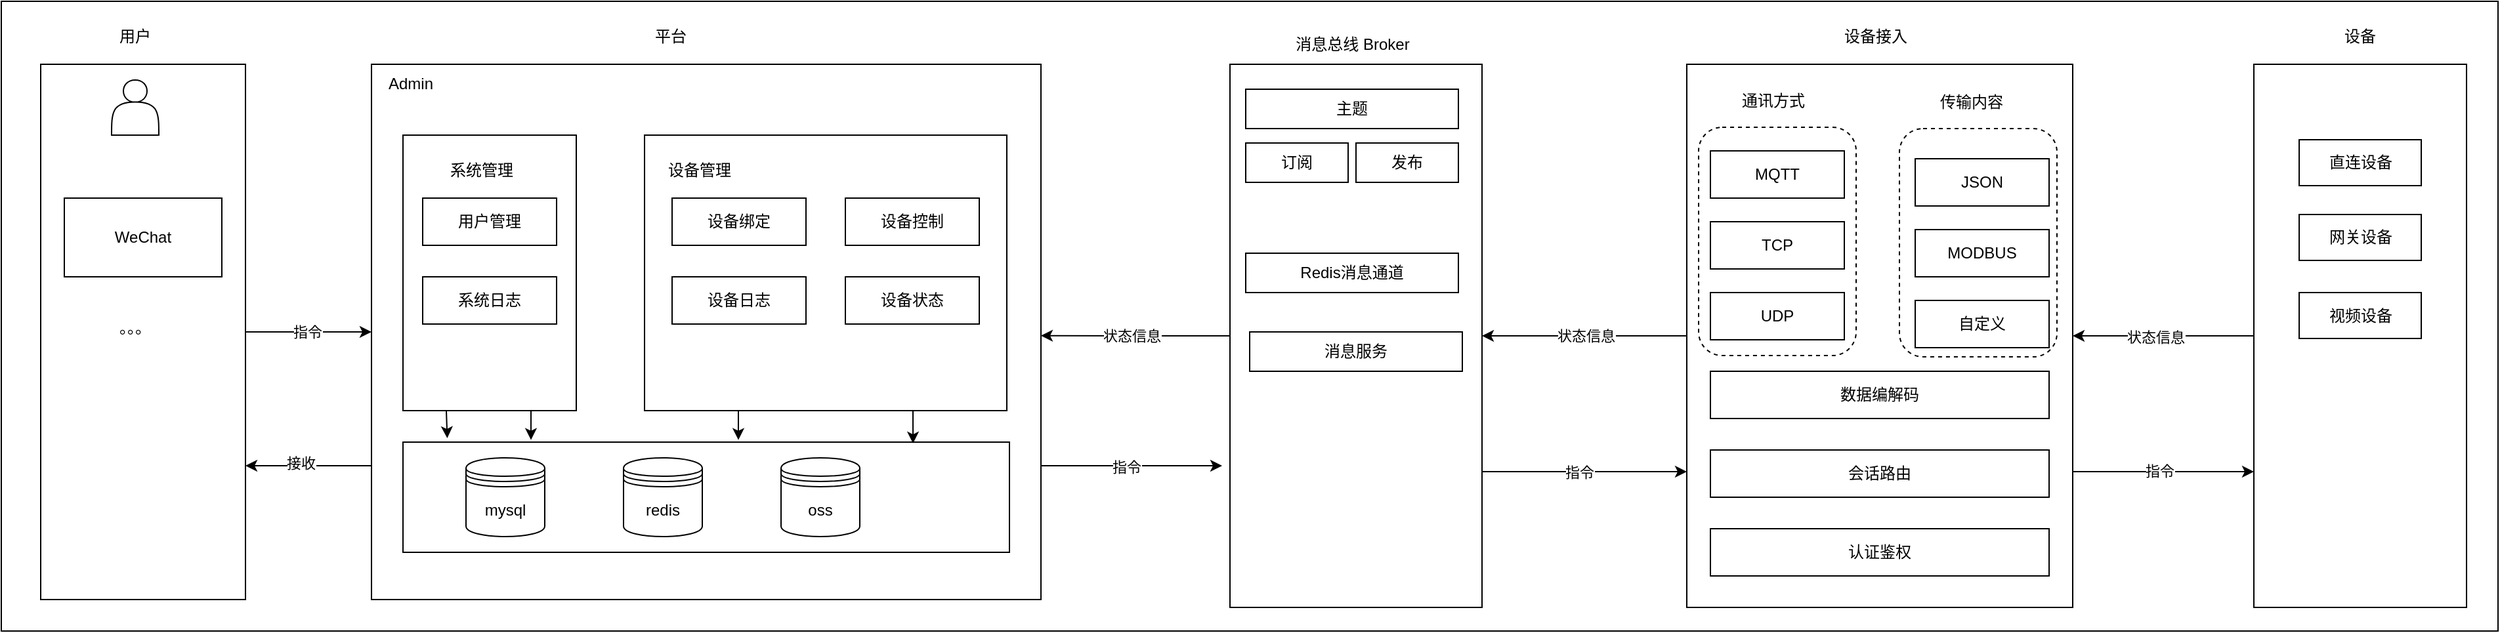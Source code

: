 <mxfile version="24.5.4" type="github">
  <diagram name="第 1 页" id="Uymzaz3JeZ9fraL9nddr">
    <mxGraphModel dx="1050" dy="530" grid="1" gridSize="6" guides="1" tooltips="1" connect="1" arrows="1" fold="1" page="1" pageScale="1" pageWidth="4681" pageHeight="3300" math="0" shadow="0">
      <root>
        <mxCell id="0" />
        <mxCell id="1" parent="0" />
        <mxCell id="L5mioAHmbzhNOaYdM3QG-81" value="" style="rounded=0;whiteSpace=wrap;html=1;" parent="1" vertex="1">
          <mxGeometry x="132" y="186" width="1902" height="480" as="geometry" />
        </mxCell>
        <mxCell id="L5mioAHmbzhNOaYdM3QG-66" style="edgeStyle=orthogonalEdgeStyle;rounded=0;orthogonalLoop=1;jettySize=auto;html=1;exitX=0;exitY=0.5;exitDx=0;exitDy=0;entryX=1;entryY=0.5;entryDx=0;entryDy=0;" parent="1" source="L5mioAHmbzhNOaYdM3QG-35" target="L5mioAHmbzhNOaYdM3QG-34" edge="1">
          <mxGeometry relative="1" as="geometry" />
        </mxCell>
        <mxCell id="L5mioAHmbzhNOaYdM3QG-79" value="状态信息" style="edgeLabel;html=1;align=center;verticalAlign=middle;resizable=0;points=[];" parent="L5mioAHmbzhNOaYdM3QG-66" vertex="1" connectable="0">
          <mxGeometry x="-0.013" relative="1" as="geometry">
            <mxPoint as="offset" />
          </mxGeometry>
        </mxCell>
        <mxCell id="L5mioAHmbzhNOaYdM3QG-76" style="edgeStyle=orthogonalEdgeStyle;rounded=0;orthogonalLoop=1;jettySize=auto;html=1;exitX=1;exitY=0.75;exitDx=0;exitDy=0;entryX=0;entryY=0.75;entryDx=0;entryDy=0;" parent="1" source="L5mioAHmbzhNOaYdM3QG-35" target="L5mioAHmbzhNOaYdM3QG-60" edge="1">
          <mxGeometry relative="1" as="geometry" />
        </mxCell>
        <mxCell id="L5mioAHmbzhNOaYdM3QG-77" value="指令" style="edgeLabel;html=1;align=center;verticalAlign=middle;resizable=0;points=[];" parent="L5mioAHmbzhNOaYdM3QG-76" vertex="1" connectable="0">
          <mxGeometry x="-0.048" y="1" relative="1" as="geometry">
            <mxPoint as="offset" />
          </mxGeometry>
        </mxCell>
        <mxCell id="L5mioAHmbzhNOaYdM3QG-35" value="" style="rounded=0;whiteSpace=wrap;html=1;" parent="1" vertex="1">
          <mxGeometry x="1416" y="234" width="294" height="414" as="geometry" />
        </mxCell>
        <mxCell id="L5mioAHmbzhNOaYdM3QG-49" value="" style="rounded=1;whiteSpace=wrap;html=1;dashed=1;" parent="1" vertex="1">
          <mxGeometry x="1578" y="283" width="120" height="174" as="geometry" />
        </mxCell>
        <mxCell id="L5mioAHmbzhNOaYdM3QG-48" value="" style="rounded=1;whiteSpace=wrap;html=1;dashed=1;" parent="1" vertex="1">
          <mxGeometry x="1425" y="282" width="120" height="174" as="geometry" />
        </mxCell>
        <mxCell id="L5mioAHmbzhNOaYdM3QG-69" style="edgeStyle=orthogonalEdgeStyle;rounded=0;orthogonalLoop=1;jettySize=auto;html=1;exitX=0;exitY=0.75;exitDx=0;exitDy=0;entryX=1;entryY=0.75;entryDx=0;entryDy=0;" parent="1" source="L5mioAHmbzhNOaYdM3QG-4" target="L5mioAHmbzhNOaYdM3QG-1" edge="1">
          <mxGeometry relative="1" as="geometry">
            <mxPoint x="324" y="540" as="targetPoint" />
          </mxGeometry>
        </mxCell>
        <mxCell id="L5mioAHmbzhNOaYdM3QG-70" value="接收" style="edgeLabel;html=1;align=center;verticalAlign=middle;resizable=0;points=[];" parent="L5mioAHmbzhNOaYdM3QG-69" vertex="1" connectable="0">
          <mxGeometry x="0.12" y="-2" relative="1" as="geometry">
            <mxPoint as="offset" />
          </mxGeometry>
        </mxCell>
        <mxCell id="L5mioAHmbzhNOaYdM3QG-72" style="edgeStyle=orthogonalEdgeStyle;rounded=0;orthogonalLoop=1;jettySize=auto;html=1;exitX=1;exitY=0.75;exitDx=0;exitDy=0;" parent="1" source="L5mioAHmbzhNOaYdM3QG-4" edge="1">
          <mxGeometry relative="1" as="geometry">
            <mxPoint x="1062" y="540" as="targetPoint" />
          </mxGeometry>
        </mxCell>
        <mxCell id="L5mioAHmbzhNOaYdM3QG-74" value="指令" style="edgeLabel;html=1;align=center;verticalAlign=middle;resizable=0;points=[];" parent="L5mioAHmbzhNOaYdM3QG-72" vertex="1" connectable="0">
          <mxGeometry x="-0.066" y="-1" relative="1" as="geometry">
            <mxPoint as="offset" />
          </mxGeometry>
        </mxCell>
        <mxCell id="L5mioAHmbzhNOaYdM3QG-4" value="" style="rounded=0;whiteSpace=wrap;html=1;" parent="1" vertex="1">
          <mxGeometry x="414" y="234" width="510" height="408" as="geometry" />
        </mxCell>
        <mxCell id="L5mioAHmbzhNOaYdM3QG-24" value="" style="verticalLabelPosition=bottom;verticalAlign=top;html=1;shape=mxgraph.basic.rect;fillColor2=none;strokeWidth=1;size=20;indent=5;" parent="1" vertex="1">
          <mxGeometry x="438" y="522" width="462" height="84" as="geometry" />
        </mxCell>
        <mxCell id="L5mioAHmbzhNOaYdM3QG-68" style="edgeStyle=orthogonalEdgeStyle;rounded=0;orthogonalLoop=1;jettySize=auto;html=1;exitX=1;exitY=0.5;exitDx=0;exitDy=0;entryX=0;entryY=0.5;entryDx=0;entryDy=0;" parent="1" source="L5mioAHmbzhNOaYdM3QG-1" target="L5mioAHmbzhNOaYdM3QG-4" edge="1">
          <mxGeometry relative="1" as="geometry">
            <mxPoint x="408" y="441" as="targetPoint" />
          </mxGeometry>
        </mxCell>
        <mxCell id="L5mioAHmbzhNOaYdM3QG-71" value="指令" style="edgeLabel;html=1;align=center;verticalAlign=middle;resizable=0;points=[];" parent="L5mioAHmbzhNOaYdM3QG-68" vertex="1" connectable="0">
          <mxGeometry x="-0.02" relative="1" as="geometry">
            <mxPoint as="offset" />
          </mxGeometry>
        </mxCell>
        <mxCell id="L5mioAHmbzhNOaYdM3QG-1" value="" style="rounded=0;whiteSpace=wrap;html=1;" parent="1" vertex="1">
          <mxGeometry x="162" y="234" width="156" height="408" as="geometry" />
        </mxCell>
        <mxCell id="L5mioAHmbzhNOaYdM3QG-2" value="" style="shape=actor;whiteSpace=wrap;html=1;" parent="1" vertex="1">
          <mxGeometry x="216" y="246" width="36" height="42" as="geometry" />
        </mxCell>
        <mxCell id="L5mioAHmbzhNOaYdM3QG-3" value="WeChat" style="rounded=0;whiteSpace=wrap;html=1;" parent="1" vertex="1">
          <mxGeometry x="180" y="336" width="120" height="60" as="geometry" />
        </mxCell>
        <mxCell id="L5mioAHmbzhNOaYdM3QG-5" value="" style="rounded=0;whiteSpace=wrap;html=1;" parent="1" vertex="1">
          <mxGeometry x="438" y="288" width="132" height="210" as="geometry" />
        </mxCell>
        <mxCell id="L5mioAHmbzhNOaYdM3QG-6" value="" style="rounded=0;whiteSpace=wrap;html=1;" parent="1" vertex="1">
          <mxGeometry x="622" y="288" width="276" height="210" as="geometry" />
        </mxCell>
        <mxCell id="L5mioAHmbzhNOaYdM3QG-7" value="系统管理" style="text;html=1;align=center;verticalAlign=middle;whiteSpace=wrap;rounded=0;" parent="1" vertex="1">
          <mxGeometry x="468" y="300" width="60" height="30" as="geometry" />
        </mxCell>
        <mxCell id="L5mioAHmbzhNOaYdM3QG-9" value="用户管理" style="rounded=0;whiteSpace=wrap;html=1;" parent="1" vertex="1">
          <mxGeometry x="453" y="336" width="102" height="36" as="geometry" />
        </mxCell>
        <mxCell id="L5mioAHmbzhNOaYdM3QG-11" value="设备管理" style="text;html=1;align=center;verticalAlign=middle;whiteSpace=wrap;rounded=0;" parent="1" vertex="1">
          <mxGeometry x="634" y="300" width="60" height="30" as="geometry" />
        </mxCell>
        <mxCell id="L5mioAHmbzhNOaYdM3QG-12" value="设备绑定" style="rounded=0;whiteSpace=wrap;html=1;" parent="1" vertex="1">
          <mxGeometry x="643" y="336" width="102" height="36" as="geometry" />
        </mxCell>
        <mxCell id="L5mioAHmbzhNOaYdM3QG-14" value="设备控制" style="rounded=0;whiteSpace=wrap;html=1;" parent="1" vertex="1">
          <mxGeometry x="775" y="336" width="102" height="36" as="geometry" />
        </mxCell>
        <mxCell id="L5mioAHmbzhNOaYdM3QG-15" value="设备日志" style="rounded=0;whiteSpace=wrap;html=1;" parent="1" vertex="1">
          <mxGeometry x="643" y="396" width="102" height="36" as="geometry" />
        </mxCell>
        <mxCell id="L5mioAHmbzhNOaYdM3QG-16" value="设备状态" style="rounded=0;whiteSpace=wrap;html=1;" parent="1" vertex="1">
          <mxGeometry x="775" y="396" width="102" height="36" as="geometry" />
        </mxCell>
        <mxCell id="L5mioAHmbzhNOaYdM3QG-17" value="Admin" style="text;html=1;align=center;verticalAlign=middle;whiteSpace=wrap;rounded=0;" parent="1" vertex="1">
          <mxGeometry x="414" y="234" width="60" height="30" as="geometry" />
        </mxCell>
        <mxCell id="L5mioAHmbzhNOaYdM3QG-21" value="mysql" style="shape=datastore;whiteSpace=wrap;html=1;" parent="1" vertex="1">
          <mxGeometry x="486" y="534" width="60" height="60" as="geometry" />
        </mxCell>
        <mxCell id="L5mioAHmbzhNOaYdM3QG-22" value="redis" style="shape=datastore;whiteSpace=wrap;html=1;" parent="1" vertex="1">
          <mxGeometry x="606" y="534" width="60" height="60" as="geometry" />
        </mxCell>
        <mxCell id="L5mioAHmbzhNOaYdM3QG-25" value="oss" style="shape=datastore;whiteSpace=wrap;html=1;" parent="1" vertex="1">
          <mxGeometry x="726" y="534" width="60" height="60" as="geometry" />
        </mxCell>
        <mxCell id="L5mioAHmbzhNOaYdM3QG-28" style="edgeStyle=orthogonalEdgeStyle;rounded=0;orthogonalLoop=1;jettySize=auto;html=1;exitX=0.25;exitY=1;exitDx=0;exitDy=0;entryX=0.073;entryY=-0.036;entryDx=0;entryDy=0;entryPerimeter=0;" parent="1" source="L5mioAHmbzhNOaYdM3QG-5" target="L5mioAHmbzhNOaYdM3QG-24" edge="1">
          <mxGeometry relative="1" as="geometry" />
        </mxCell>
        <mxCell id="L5mioAHmbzhNOaYdM3QG-29" style="edgeStyle=orthogonalEdgeStyle;rounded=0;orthogonalLoop=1;jettySize=auto;html=1;exitX=0.75;exitY=1;exitDx=0;exitDy=0;entryX=0.211;entryY=-0.02;entryDx=0;entryDy=0;entryPerimeter=0;" parent="1" source="L5mioAHmbzhNOaYdM3QG-5" target="L5mioAHmbzhNOaYdM3QG-24" edge="1">
          <mxGeometry relative="1" as="geometry" />
        </mxCell>
        <mxCell id="L5mioAHmbzhNOaYdM3QG-30" style="edgeStyle=orthogonalEdgeStyle;rounded=0;orthogonalLoop=1;jettySize=auto;html=1;exitX=0.25;exitY=1;exitDx=0;exitDy=0;entryX=0.553;entryY=-0.02;entryDx=0;entryDy=0;entryPerimeter=0;" parent="1" source="L5mioAHmbzhNOaYdM3QG-6" target="L5mioAHmbzhNOaYdM3QG-24" edge="1">
          <mxGeometry relative="1" as="geometry" />
        </mxCell>
        <mxCell id="L5mioAHmbzhNOaYdM3QG-31" style="edgeStyle=orthogonalEdgeStyle;rounded=0;orthogonalLoop=1;jettySize=auto;html=1;exitX=0.75;exitY=1;exitDx=0;exitDy=0;entryX=0.841;entryY=0.012;entryDx=0;entryDy=0;entryPerimeter=0;" parent="1" source="L5mioAHmbzhNOaYdM3QG-6" target="L5mioAHmbzhNOaYdM3QG-24" edge="1">
          <mxGeometry relative="1" as="geometry" />
        </mxCell>
        <mxCell id="L5mioAHmbzhNOaYdM3QG-32" value="。。。" style="text;html=1;align=center;verticalAlign=middle;whiteSpace=wrap;rounded=0;" parent="1" vertex="1">
          <mxGeometry x="204" y="420" width="60" height="30" as="geometry" />
        </mxCell>
        <mxCell id="L5mioAHmbzhNOaYdM3QG-67" style="edgeStyle=orthogonalEdgeStyle;rounded=0;orthogonalLoop=1;jettySize=auto;html=1;exitX=0;exitY=0.5;exitDx=0;exitDy=0;entryX=1;entryY=0.507;entryDx=0;entryDy=0;entryPerimeter=0;" parent="1" source="L5mioAHmbzhNOaYdM3QG-34" target="L5mioAHmbzhNOaYdM3QG-4" edge="1">
          <mxGeometry relative="1" as="geometry">
            <mxPoint x="930" y="441" as="targetPoint" />
          </mxGeometry>
        </mxCell>
        <mxCell id="L5mioAHmbzhNOaYdM3QG-80" value="状态信息" style="edgeLabel;html=1;align=center;verticalAlign=middle;resizable=0;points=[];" parent="L5mioAHmbzhNOaYdM3QG-67" vertex="1" connectable="0">
          <mxGeometry x="0.17" y="-2" relative="1" as="geometry">
            <mxPoint x="9" y="2" as="offset" />
          </mxGeometry>
        </mxCell>
        <mxCell id="L5mioAHmbzhNOaYdM3QG-73" style="edgeStyle=orthogonalEdgeStyle;rounded=0;orthogonalLoop=1;jettySize=auto;html=1;exitX=1;exitY=0.75;exitDx=0;exitDy=0;entryX=0;entryY=0.75;entryDx=0;entryDy=0;" parent="1" source="L5mioAHmbzhNOaYdM3QG-34" target="L5mioAHmbzhNOaYdM3QG-35" edge="1">
          <mxGeometry relative="1" as="geometry" />
        </mxCell>
        <mxCell id="L5mioAHmbzhNOaYdM3QG-75" value="指令" style="edgeLabel;html=1;align=center;verticalAlign=middle;resizable=0;points=[];" parent="L5mioAHmbzhNOaYdM3QG-73" vertex="1" connectable="0">
          <mxGeometry x="-0.056" relative="1" as="geometry">
            <mxPoint as="offset" />
          </mxGeometry>
        </mxCell>
        <mxCell id="L5mioAHmbzhNOaYdM3QG-34" value="" style="rounded=0;whiteSpace=wrap;html=1;" parent="1" vertex="1">
          <mxGeometry x="1068" y="234" width="192" height="414" as="geometry" />
        </mxCell>
        <mxCell id="L5mioAHmbzhNOaYdM3QG-37" value="通讯方式" style="text;html=1;align=center;verticalAlign=middle;whiteSpace=wrap;rounded=0;" parent="1" vertex="1">
          <mxGeometry x="1452" y="247" width="60" height="30" as="geometry" />
        </mxCell>
        <mxCell id="L5mioAHmbzhNOaYdM3QG-38" value="MQTT" style="rounded=0;whiteSpace=wrap;html=1;" parent="1" vertex="1">
          <mxGeometry x="1434" y="300" width="102" height="36" as="geometry" />
        </mxCell>
        <mxCell id="L5mioAHmbzhNOaYdM3QG-39" value="TCP" style="rounded=0;whiteSpace=wrap;html=1;" parent="1" vertex="1">
          <mxGeometry x="1434" y="354" width="102" height="36" as="geometry" />
        </mxCell>
        <mxCell id="L5mioAHmbzhNOaYdM3QG-40" value="UDP" style="rounded=0;whiteSpace=wrap;html=1;" parent="1" vertex="1">
          <mxGeometry x="1434" y="408" width="102" height="36" as="geometry" />
        </mxCell>
        <mxCell id="L5mioAHmbzhNOaYdM3QG-41" value="传输内容" style="text;html=1;align=center;verticalAlign=middle;whiteSpace=wrap;rounded=0;" parent="1" vertex="1">
          <mxGeometry x="1603" y="248" width="60" height="30" as="geometry" />
        </mxCell>
        <mxCell id="L5mioAHmbzhNOaYdM3QG-42" value="JSON" style="rounded=0;whiteSpace=wrap;html=1;" parent="1" vertex="1">
          <mxGeometry x="1590" y="306" width="102" height="36" as="geometry" />
        </mxCell>
        <mxCell id="L5mioAHmbzhNOaYdM3QG-43" value="MODBUS" style="rounded=0;whiteSpace=wrap;html=1;" parent="1" vertex="1">
          <mxGeometry x="1590" y="360" width="102" height="36" as="geometry" />
        </mxCell>
        <mxCell id="L5mioAHmbzhNOaYdM3QG-44" value="自定义" style="rounded=0;whiteSpace=wrap;html=1;" parent="1" vertex="1">
          <mxGeometry x="1590" y="414" width="102" height="36" as="geometry" />
        </mxCell>
        <mxCell id="L5mioAHmbzhNOaYdM3QG-45" value="数据编解码" style="rounded=0;whiteSpace=wrap;html=1;" parent="1" vertex="1">
          <mxGeometry x="1434" y="468" width="258" height="36" as="geometry" />
        </mxCell>
        <mxCell id="L5mioAHmbzhNOaYdM3QG-46" value="会话路由" style="rounded=0;whiteSpace=wrap;html=1;" parent="1" vertex="1">
          <mxGeometry x="1434" y="528" width="258" height="36" as="geometry" />
        </mxCell>
        <mxCell id="L5mioAHmbzhNOaYdM3QG-47" value="认证鉴权" style="rounded=0;whiteSpace=wrap;html=1;" parent="1" vertex="1">
          <mxGeometry x="1434" y="588" width="258" height="36" as="geometry" />
        </mxCell>
        <mxCell id="L5mioAHmbzhNOaYdM3QG-51" value="设备接入" style="text;html=1;align=center;verticalAlign=middle;whiteSpace=wrap;rounded=0;" parent="1" vertex="1">
          <mxGeometry x="1530" y="198" width="60" height="30" as="geometry" />
        </mxCell>
        <mxCell id="L5mioAHmbzhNOaYdM3QG-52" value="消息总线 Broker" style="text;html=1;align=center;verticalAlign=middle;whiteSpace=wrap;rounded=0;" parent="1" vertex="1">
          <mxGeometry x="1105.5" y="204" width="111" height="30" as="geometry" />
        </mxCell>
        <mxCell id="L5mioAHmbzhNOaYdM3QG-53" value="平台" style="text;html=1;align=center;verticalAlign=middle;whiteSpace=wrap;rounded=0;" parent="1" vertex="1">
          <mxGeometry x="612" y="198" width="60" height="30" as="geometry" />
        </mxCell>
        <mxCell id="L5mioAHmbzhNOaYdM3QG-54" value="用户" style="text;html=1;align=center;verticalAlign=middle;whiteSpace=wrap;rounded=0;" parent="1" vertex="1">
          <mxGeometry x="204" y="198" width="60" height="30" as="geometry" />
        </mxCell>
        <mxCell id="L5mioAHmbzhNOaYdM3QG-55" value="主题" style="rounded=0;whiteSpace=wrap;html=1;" parent="1" vertex="1">
          <mxGeometry x="1080" y="253" width="162" height="30" as="geometry" />
        </mxCell>
        <mxCell id="L5mioAHmbzhNOaYdM3QG-56" value="订阅" style="rounded=0;whiteSpace=wrap;html=1;" parent="1" vertex="1">
          <mxGeometry x="1080" y="294" width="78" height="30" as="geometry" />
        </mxCell>
        <mxCell id="L5mioAHmbzhNOaYdM3QG-57" value="发布" style="rounded=0;whiteSpace=wrap;html=1;" parent="1" vertex="1">
          <mxGeometry x="1164" y="294" width="78" height="30" as="geometry" />
        </mxCell>
        <mxCell id="L5mioAHmbzhNOaYdM3QG-58" value="Redis消息通道" style="rounded=0;whiteSpace=wrap;html=1;" parent="1" vertex="1">
          <mxGeometry x="1080" y="378" width="162" height="30" as="geometry" />
        </mxCell>
        <mxCell id="L5mioAHmbzhNOaYdM3QG-59" value="消息服务" style="rounded=0;whiteSpace=wrap;html=1;" parent="1" vertex="1">
          <mxGeometry x="1083" y="438" width="162" height="30" as="geometry" />
        </mxCell>
        <mxCell id="L5mioAHmbzhNOaYdM3QG-65" style="edgeStyle=orthogonalEdgeStyle;rounded=0;orthogonalLoop=1;jettySize=auto;html=1;exitX=0;exitY=0.5;exitDx=0;exitDy=0;entryX=1;entryY=0.5;entryDx=0;entryDy=0;" parent="1" source="L5mioAHmbzhNOaYdM3QG-60" target="L5mioAHmbzhNOaYdM3QG-35" edge="1">
          <mxGeometry relative="1" as="geometry" />
        </mxCell>
        <mxCell id="L5mioAHmbzhNOaYdM3QG-78" value="状态信息" style="edgeLabel;html=1;align=center;verticalAlign=middle;resizable=0;points=[];" parent="L5mioAHmbzhNOaYdM3QG-65" vertex="1" connectable="0">
          <mxGeometry x="0.087" y="1" relative="1" as="geometry">
            <mxPoint as="offset" />
          </mxGeometry>
        </mxCell>
        <mxCell id="L5mioAHmbzhNOaYdM3QG-60" value="" style="rounded=0;whiteSpace=wrap;html=1;" parent="1" vertex="1">
          <mxGeometry x="1848" y="234" width="162" height="414" as="geometry" />
        </mxCell>
        <mxCell id="L5mioAHmbzhNOaYdM3QG-61" value="设备" style="text;html=1;align=center;verticalAlign=middle;whiteSpace=wrap;rounded=0;" parent="1" vertex="1">
          <mxGeometry x="1899" y="198" width="60" height="30" as="geometry" />
        </mxCell>
        <mxCell id="L5mioAHmbzhNOaYdM3QG-62" value="直连设备" style="rounded=0;whiteSpace=wrap;html=1;" parent="1" vertex="1">
          <mxGeometry x="1882.5" y="291.5" width="93" height="35" as="geometry" />
        </mxCell>
        <mxCell id="L5mioAHmbzhNOaYdM3QG-63" value="网关设备" style="rounded=0;whiteSpace=wrap;html=1;" parent="1" vertex="1">
          <mxGeometry x="1882.5" y="348.5" width="93" height="35" as="geometry" />
        </mxCell>
        <mxCell id="L5mioAHmbzhNOaYdM3QG-64" value="视频设备" style="rounded=0;whiteSpace=wrap;html=1;" parent="1" vertex="1">
          <mxGeometry x="1882.5" y="408" width="93" height="35" as="geometry" />
        </mxCell>
        <mxCell id="L5mioAHmbzhNOaYdM3QG-82" value="系统日志" style="rounded=0;whiteSpace=wrap;html=1;" parent="1" vertex="1">
          <mxGeometry x="453" y="396" width="102" height="36" as="geometry" />
        </mxCell>
      </root>
    </mxGraphModel>
  </diagram>
</mxfile>
